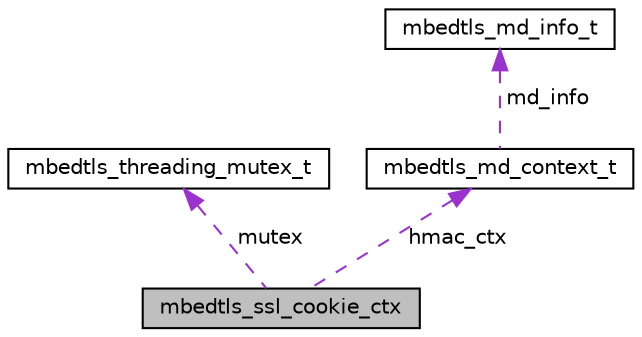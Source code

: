 digraph "mbedtls_ssl_cookie_ctx"
{
 // LATEX_PDF_SIZE
  edge [fontname="Helvetica",fontsize="10",labelfontname="Helvetica",labelfontsize="10"];
  node [fontname="Helvetica",fontsize="10",shape=record];
  Node1 [label="mbedtls_ssl_cookie_ctx",height=0.2,width=0.4,color="black", fillcolor="grey75", style="filled", fontcolor="black",tooltip="Context for the default cookie functions."];
  Node2 -> Node1 [dir="back",color="darkorchid3",fontsize="10",style="dashed",label=" mutex" ,fontname="Helvetica"];
  Node2 [label="mbedtls_threading_mutex_t",height=0.2,width=0.4,color="black", fillcolor="white", style="filled",URL="$d8/de3/structmbedtls__threading__mutex__t.html",tooltip=" "];
  Node3 -> Node1 [dir="back",color="darkorchid3",fontsize="10",style="dashed",label=" hmac_ctx" ,fontname="Helvetica"];
  Node3 [label="mbedtls_md_context_t",height=0.2,width=0.4,color="black", fillcolor="white", style="filled",URL="$dc/d0a/structmbedtls__md__context__t.html",tooltip=" "];
  Node4 -> Node3 [dir="back",color="darkorchid3",fontsize="10",style="dashed",label=" md_info" ,fontname="Helvetica"];
  Node4 [label="mbedtls_md_info_t",height=0.2,width=0.4,color="black", fillcolor="white", style="filled",URL="$da/dca/structmbedtls__md__info__t.html",tooltip=" "];
}

